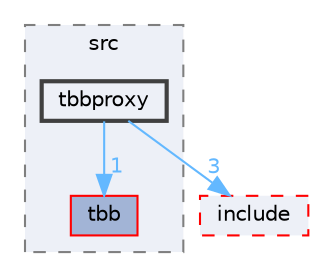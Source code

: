 digraph "external/taskflow/3rd-party/tbb/src/tbbproxy"
{
 // LATEX_PDF_SIZE
  bgcolor="transparent";
  edge [fontname=Helvetica,fontsize=10,labelfontname=Helvetica,labelfontsize=10];
  node [fontname=Helvetica,fontsize=10,shape=box,height=0.2,width=0.4];
  compound=true
  subgraph clusterdir_14d61c6423156606d31604b4ad442164 {
    graph [ bgcolor="#edf0f7", pencolor="grey50", label="src", fontname=Helvetica,fontsize=10 style="filled,dashed", URL="dir_14d61c6423156606d31604b4ad442164.html",tooltip=""]
  dir_6aae80996ac383cede5aa4d905dd8f6e [label="tbb", fillcolor="#a2b4d6", color="red", style="filled", URL="dir_6aae80996ac383cede5aa4d905dd8f6e.html",tooltip=""];
  dir_79526861734e9c583ed048c9ca4c060a [label="tbbproxy", fillcolor="#edf0f7", color="grey25", style="filled,bold", URL="dir_79526861734e9c583ed048c9ca4c060a.html",tooltip=""];
  }
  dir_9a108c806b4257aefe6c62ce1f799fad [label="include", fillcolor="#edf0f7", color="red", style="filled,dashed", URL="dir_9a108c806b4257aefe6c62ce1f799fad.html",tooltip=""];
  dir_79526861734e9c583ed048c9ca4c060a->dir_6aae80996ac383cede5aa4d905dd8f6e [headlabel="1", labeldistance=1.5 headhref="dir_000828_000825.html" href="dir_000828_000825.html" color="steelblue1" fontcolor="steelblue1"];
  dir_79526861734e9c583ed048c9ca4c060a->dir_9a108c806b4257aefe6c62ce1f799fad [headlabel="3", labeldistance=1.5 headhref="dir_000828_000389.html" href="dir_000828_000389.html" color="steelblue1" fontcolor="steelblue1"];
}

